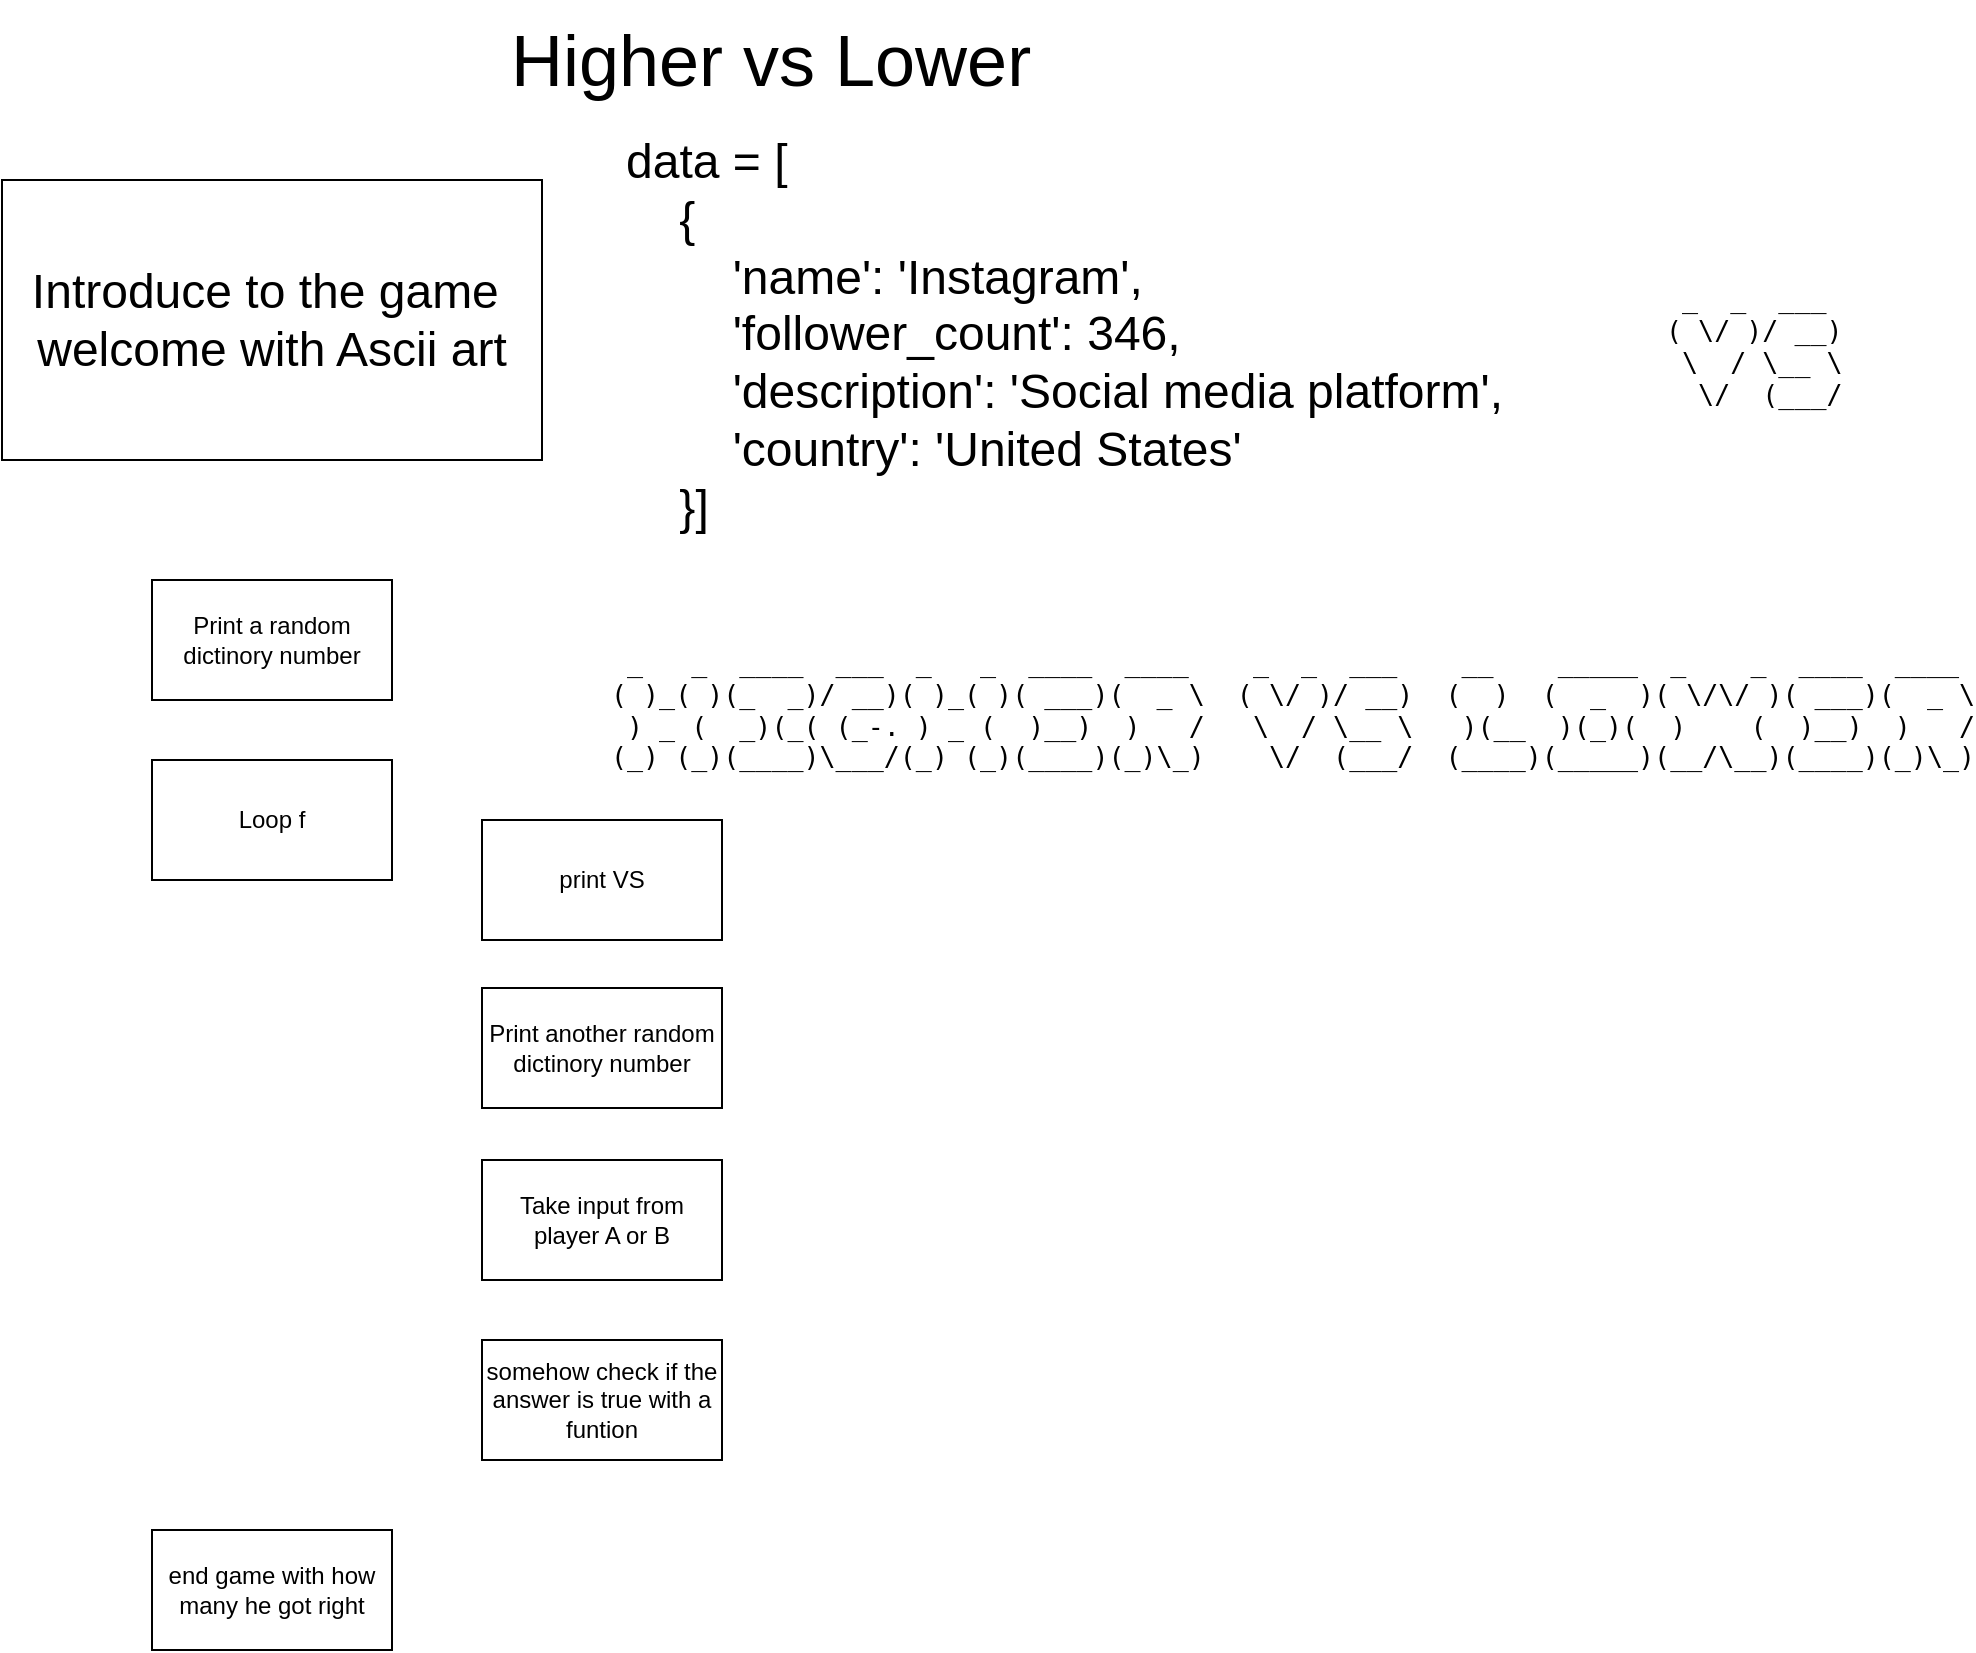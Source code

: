 <mxfile version="21.2.1" type="github">
  <diagram name="Page-1" id="3cXEH74BGKEQcWYpI7TE">
    <mxGraphModel dx="993" dy="543" grid="1" gridSize="10" guides="1" tooltips="1" connect="1" arrows="1" fold="1" page="1" pageScale="1" pageWidth="827" pageHeight="1169" math="0" shadow="0">
      <root>
        <mxCell id="0" />
        <mxCell id="1" parent="0" />
        <mxCell id="Lrqft2dla-wK3kQ4HPoh-1" value="&lt;font style=&quot;font-size: 36px;&quot;&gt;Higher vs Lower&lt;/font&gt;" style="text;html=1;align=center;verticalAlign=middle;resizable=0;points=[];autosize=1;strokeColor=none;fillColor=none;" parent="1" vertex="1">
          <mxGeometry x="274" y="30" width="280" height="60" as="geometry" />
        </mxCell>
        <mxCell id="Lrqft2dla-wK3kQ4HPoh-2" value="&lt;font style=&quot;font-size: 24px;&quot;&gt;Introduce to the game&amp;nbsp;&lt;br&gt;welcome with Ascii art&lt;/font&gt;" style="rounded=0;whiteSpace=wrap;html=1;" parent="1" vertex="1">
          <mxGeometry x="30" y="120" width="270" height="140" as="geometry" />
        </mxCell>
        <mxCell id="Lrqft2dla-wK3kQ4HPoh-3" value="&lt;font style=&quot;font-size: 24px;&quot;&gt;data = [&lt;br&gt;&amp;nbsp; &amp;nbsp; {&lt;br&gt;&amp;nbsp; &amp;nbsp; &amp;nbsp; &amp;nbsp; &#39;name&#39;: &#39;Instagram&#39;,&lt;br&gt;&amp;nbsp; &amp;nbsp; &amp;nbsp; &amp;nbsp; &#39;follower_count&#39;: 346,&lt;br&gt;&amp;nbsp; &amp;nbsp; &amp;nbsp; &amp;nbsp; &#39;description&#39;: &#39;Social media platform&#39;,&lt;br&gt;&amp;nbsp; &amp;nbsp; &amp;nbsp; &amp;nbsp; &#39;country&#39;: &#39;United States&#39;&lt;br&gt;&amp;nbsp; &amp;nbsp; }]&lt;/font&gt;" style="text;whiteSpace=wrap;html=1;" parent="1" vertex="1">
          <mxGeometry x="340" y="90" width="450" height="120" as="geometry" />
        </mxCell>
        <mxCell id="Lrqft2dla-wK3kQ4HPoh-4" value="Print a random dictinory number" style="rounded=0;whiteSpace=wrap;html=1;" parent="1" vertex="1">
          <mxGeometry x="105" y="320" width="120" height="60" as="geometry" />
        </mxCell>
        <mxCell id="Lrqft2dla-wK3kQ4HPoh-5" value="&lt;pre style=&quot;font-size: 13.333px; margin-top: 15px; margin-bottom: 15px; text-align: start; background-color: rgb(255, 255, 255);&quot; class=&quot;fig&quot; id=&quot;taag_output_text&quot;&gt; _   _  ____  ___  _   _  ____  ____    _  _  ___    __    _____  _    _  ____  ____ &lt;br/&gt;( )_( )(_  _)/ __)( )_( )( ___)(  _ \  ( \/ )/ __)  (  )  (  _  )( \/\/ )( ___)(  _ \&lt;br/&gt; ) _ (  _)(_( (_-. ) _ (  )__)  )   /   \  / \__ \   )(__  )(_)(  )    (  )__)  )   /&lt;br/&gt;(_) (_)(____)\___/(_) (_)(____)(_)\_)    \/  (___/  (____)(_____)(__/\__)(____)(_)\_)&lt;/pre&gt;" style="text;html=1;align=center;verticalAlign=middle;resizable=0;points=[];autosize=1;strokeColor=none;fillColor=none;" parent="1" vertex="1">
          <mxGeometry x="350" y="330" width="650" height="110" as="geometry" />
        </mxCell>
        <mxCell id="Lrqft2dla-wK3kQ4HPoh-6" value="&lt;pre style=&quot;font-size: 13.333px; font-family: monospace; margin-top: 15px; margin-bottom: 15px; color: rgb(0, 0, 0); font-style: normal; font-variant-ligatures: normal; font-variant-caps: normal; font-weight: 400; letter-spacing: normal; orphans: 2; text-align: start; text-indent: 0px; text-transform: none; widows: 2; word-spacing: 0px; -webkit-text-stroke-width: 0px; background-color: rgb(255, 255, 255); text-decoration-thickness: initial; text-decoration-style: initial; text-decoration-color: initial;&quot; class=&quot;fig&quot; id=&quot;taag_output_text&quot;&gt; _  _  ___ &#xa;( \/ )/ __)&#xa; \  / \__ \&#xa;  \/  (___/&lt;/pre&gt;" style="text;whiteSpace=wrap;html=1;" parent="1" vertex="1">
          <mxGeometry x="860" y="150" width="110" height="120" as="geometry" />
        </mxCell>
        <mxCell id="Lrqft2dla-wK3kQ4HPoh-7" value="Print another random dictinory number" style="rounded=0;whiteSpace=wrap;html=1;" parent="1" vertex="1">
          <mxGeometry x="270" y="524" width="120" height="60" as="geometry" />
        </mxCell>
        <mxCell id="Lrqft2dla-wK3kQ4HPoh-8" value="print VS" style="whiteSpace=wrap;html=1;" parent="1" vertex="1">
          <mxGeometry x="270" y="440" width="120" height="60" as="geometry" />
        </mxCell>
        <mxCell id="Lrqft2dla-wK3kQ4HPoh-9" value="Take input from player A or B" style="whiteSpace=wrap;html=1;" parent="1" vertex="1">
          <mxGeometry x="270" y="610" width="120" height="60" as="geometry" />
        </mxCell>
        <mxCell id="Lrqft2dla-wK3kQ4HPoh-10" value="somehow check if the answer is true with a funtion" style="whiteSpace=wrap;html=1;" parent="1" vertex="1">
          <mxGeometry x="270" y="700" width="120" height="60" as="geometry" />
        </mxCell>
        <mxCell id="Lrqft2dla-wK3kQ4HPoh-11" value="end game with how many he got right" style="whiteSpace=wrap;html=1;" parent="1" vertex="1">
          <mxGeometry x="105" y="795" width="120" height="60" as="geometry" />
        </mxCell>
        <mxCell id="Lrqft2dla-wK3kQ4HPoh-12" value="Loop f" style="whiteSpace=wrap;html=1;" parent="1" vertex="1">
          <mxGeometry x="105" y="410" width="120" height="60" as="geometry" />
        </mxCell>
      </root>
    </mxGraphModel>
  </diagram>
</mxfile>
